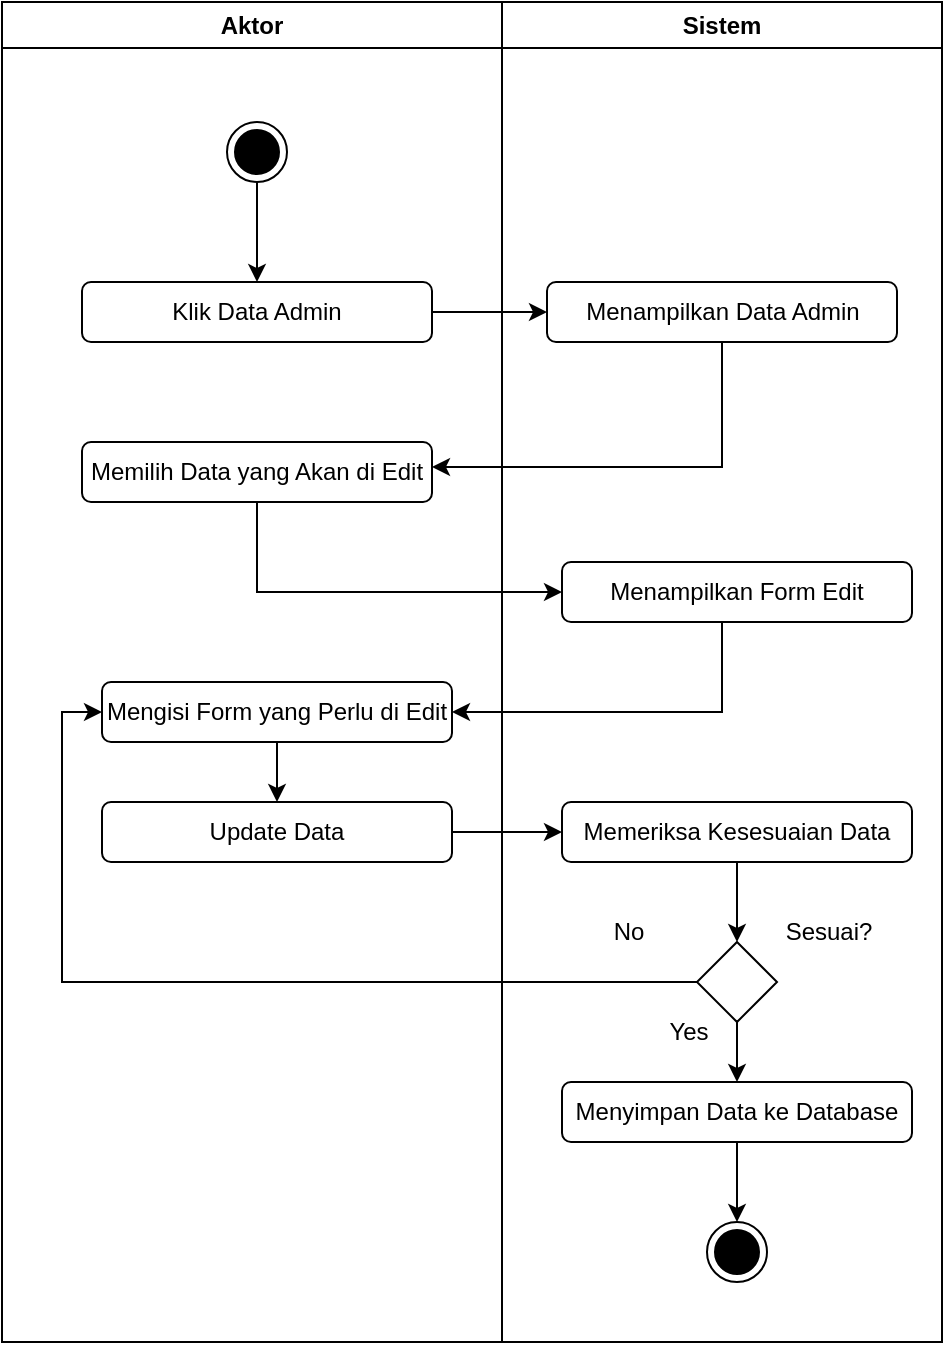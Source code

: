 <mxfile version="21.6.5" type="github">
  <diagram id="kgpKYQtTHZ0yAKxKKP6v" name="Page-1">
    <mxGraphModel dx="938" dy="878" grid="1" gridSize="10" guides="1" tooltips="1" connect="1" arrows="1" fold="1" page="1" pageScale="1" pageWidth="850" pageHeight="1100" math="0" shadow="0">
      <root>
        <mxCell id="0" />
        <mxCell id="1" parent="0" />
        <mxCell id="nYSw4wskP99W45TRYblY-26" value="Aktor" style="swimlane;whiteSpace=wrap;html=1;" vertex="1" parent="1">
          <mxGeometry x="180" y="80" width="250" height="670" as="geometry" />
        </mxCell>
        <mxCell id="nYSw4wskP99W45TRYblY-27" style="edgeStyle=orthogonalEdgeStyle;rounded=0;orthogonalLoop=1;jettySize=auto;html=1;entryX=0.5;entryY=0;entryDx=0;entryDy=0;" edge="1" parent="nYSw4wskP99W45TRYblY-26" source="nYSw4wskP99W45TRYblY-28" target="nYSw4wskP99W45TRYblY-29">
          <mxGeometry relative="1" as="geometry" />
        </mxCell>
        <mxCell id="nYSw4wskP99W45TRYblY-28" value="" style="ellipse;html=1;shape=endState;fillColor=#000000;strokeColor=#000000;" vertex="1" parent="nYSw4wskP99W45TRYblY-26">
          <mxGeometry x="112.5" y="60" width="30" height="30" as="geometry" />
        </mxCell>
        <mxCell id="nYSw4wskP99W45TRYblY-29" value="Klik Data Admin" style="rounded=1;whiteSpace=wrap;html=1;" vertex="1" parent="nYSw4wskP99W45TRYblY-26">
          <mxGeometry x="40" y="140" width="175" height="30" as="geometry" />
        </mxCell>
        <mxCell id="nYSw4wskP99W45TRYblY-33" value="Memilih Data yang Akan di Edit" style="rounded=1;whiteSpace=wrap;html=1;" vertex="1" parent="nYSw4wskP99W45TRYblY-26">
          <mxGeometry x="40" y="220" width="175" height="30" as="geometry" />
        </mxCell>
        <mxCell id="nYSw4wskP99W45TRYblY-34" value="Update Data" style="rounded=1;whiteSpace=wrap;html=1;" vertex="1" parent="nYSw4wskP99W45TRYblY-26">
          <mxGeometry x="50" y="400" width="175" height="30" as="geometry" />
        </mxCell>
        <mxCell id="nYSw4wskP99W45TRYblY-35" style="edgeStyle=orthogonalEdgeStyle;rounded=0;orthogonalLoop=1;jettySize=auto;html=1;entryX=1;entryY=0.75;entryDx=0;entryDy=0;" edge="1" parent="nYSw4wskP99W45TRYblY-26">
          <mxGeometry relative="1" as="geometry">
            <mxPoint x="360" y="160" as="sourcePoint" />
            <mxPoint x="215" y="232.5" as="targetPoint" />
            <Array as="points">
              <mxPoint x="360" y="233" />
            </Array>
          </mxGeometry>
        </mxCell>
        <mxCell id="nYSw4wskP99W45TRYblY-36" style="edgeStyle=orthogonalEdgeStyle;rounded=0;orthogonalLoop=1;jettySize=auto;html=1;entryX=0.5;entryY=0;entryDx=0;entryDy=0;" edge="1" parent="nYSw4wskP99W45TRYblY-26" source="nYSw4wskP99W45TRYblY-37" target="nYSw4wskP99W45TRYblY-34">
          <mxGeometry relative="1" as="geometry" />
        </mxCell>
        <mxCell id="nYSw4wskP99W45TRYblY-37" value="Mengisi Form yang Perlu di Edit" style="rounded=1;whiteSpace=wrap;html=1;" vertex="1" parent="nYSw4wskP99W45TRYblY-26">
          <mxGeometry x="50" y="340" width="175" height="30" as="geometry" />
        </mxCell>
        <mxCell id="nYSw4wskP99W45TRYblY-38" value="Sistem" style="swimlane;whiteSpace=wrap;html=1;" vertex="1" parent="1">
          <mxGeometry x="430" y="80" width="220" height="670" as="geometry" />
        </mxCell>
        <mxCell id="nYSw4wskP99W45TRYblY-39" value="Menampilkan Data Admin" style="rounded=1;whiteSpace=wrap;html=1;" vertex="1" parent="nYSw4wskP99W45TRYblY-38">
          <mxGeometry x="22.5" y="140" width="175" height="30" as="geometry" />
        </mxCell>
        <mxCell id="nYSw4wskP99W45TRYblY-41" value="Menampilkan Form Edit" style="rounded=1;whiteSpace=wrap;html=1;" vertex="1" parent="nYSw4wskP99W45TRYblY-38">
          <mxGeometry x="30" y="280" width="175" height="30" as="geometry" />
        </mxCell>
        <mxCell id="nYSw4wskP99W45TRYblY-42" style="edgeStyle=orthogonalEdgeStyle;rounded=0;orthogonalLoop=1;jettySize=auto;html=1;entryX=0.5;entryY=0;entryDx=0;entryDy=0;" edge="1" parent="nYSw4wskP99W45TRYblY-38" source="nYSw4wskP99W45TRYblY-43" target="nYSw4wskP99W45TRYblY-45">
          <mxGeometry relative="1" as="geometry" />
        </mxCell>
        <mxCell id="nYSw4wskP99W45TRYblY-43" value="Memeriksa Kesesuaian Data" style="rounded=1;whiteSpace=wrap;html=1;" vertex="1" parent="nYSw4wskP99W45TRYblY-38">
          <mxGeometry x="30" y="400" width="175" height="30" as="geometry" />
        </mxCell>
        <mxCell id="nYSw4wskP99W45TRYblY-44" style="edgeStyle=orthogonalEdgeStyle;rounded=0;orthogonalLoop=1;jettySize=auto;html=1;" edge="1" parent="nYSw4wskP99W45TRYblY-38" source="nYSw4wskP99W45TRYblY-45" target="nYSw4wskP99W45TRYblY-47">
          <mxGeometry relative="1" as="geometry" />
        </mxCell>
        <mxCell id="nYSw4wskP99W45TRYblY-45" value="" style="rhombus;whiteSpace=wrap;html=1;" vertex="1" parent="nYSw4wskP99W45TRYblY-38">
          <mxGeometry x="97.5" y="470" width="40" height="40" as="geometry" />
        </mxCell>
        <mxCell id="nYSw4wskP99W45TRYblY-46" style="edgeStyle=orthogonalEdgeStyle;rounded=0;orthogonalLoop=1;jettySize=auto;html=1;" edge="1" parent="nYSw4wskP99W45TRYblY-38" source="nYSw4wskP99W45TRYblY-47" target="nYSw4wskP99W45TRYblY-48">
          <mxGeometry relative="1" as="geometry" />
        </mxCell>
        <mxCell id="nYSw4wskP99W45TRYblY-47" value="Menyimpan Data ke Database" style="rounded=1;whiteSpace=wrap;html=1;" vertex="1" parent="nYSw4wskP99W45TRYblY-38">
          <mxGeometry x="30" y="540" width="175" height="30" as="geometry" />
        </mxCell>
        <mxCell id="nYSw4wskP99W45TRYblY-48" value="" style="ellipse;html=1;shape=endState;fillColor=#000000;strokeColor=#000000;" vertex="1" parent="nYSw4wskP99W45TRYblY-38">
          <mxGeometry x="102.5" y="610" width="30" height="30" as="geometry" />
        </mxCell>
        <mxCell id="nYSw4wskP99W45TRYblY-57" value="Yes" style="text;html=1;align=center;verticalAlign=middle;resizable=0;points=[];autosize=1;strokeColor=none;fillColor=none;" vertex="1" parent="nYSw4wskP99W45TRYblY-38">
          <mxGeometry x="72.5" y="500" width="40" height="30" as="geometry" />
        </mxCell>
        <mxCell id="nYSw4wskP99W45TRYblY-58" value="No" style="text;html=1;align=center;verticalAlign=middle;resizable=0;points=[];autosize=1;strokeColor=none;fillColor=none;" vertex="1" parent="nYSw4wskP99W45TRYblY-38">
          <mxGeometry x="42.5" y="450" width="40" height="30" as="geometry" />
        </mxCell>
        <mxCell id="nYSw4wskP99W45TRYblY-59" value="Sesuai?" style="text;html=1;align=center;verticalAlign=middle;resizable=0;points=[];autosize=1;strokeColor=none;fillColor=none;" vertex="1" parent="nYSw4wskP99W45TRYblY-38">
          <mxGeometry x="127.5" y="450" width="70" height="30" as="geometry" />
        </mxCell>
        <mxCell id="nYSw4wskP99W45TRYblY-49" style="edgeStyle=orthogonalEdgeStyle;rounded=0;orthogonalLoop=1;jettySize=auto;html=1;exitX=1;exitY=0.5;exitDx=0;exitDy=0;entryX=0;entryY=0.5;entryDx=0;entryDy=0;" edge="1" parent="1" source="nYSw4wskP99W45TRYblY-29" target="nYSw4wskP99W45TRYblY-39">
          <mxGeometry relative="1" as="geometry" />
        </mxCell>
        <mxCell id="nYSw4wskP99W45TRYblY-50" style="edgeStyle=orthogonalEdgeStyle;rounded=0;orthogonalLoop=1;jettySize=auto;html=1;" edge="1" parent="1" source="nYSw4wskP99W45TRYblY-30">
          <mxGeometry relative="1" as="geometry">
            <Array as="points">
              <mxPoint x="308" y="395" />
            </Array>
            <mxPoint x="456.5" y="395.059" as="targetPoint" />
          </mxGeometry>
        </mxCell>
        <mxCell id="nYSw4wskP99W45TRYblY-51" style="edgeStyle=orthogonalEdgeStyle;rounded=0;orthogonalLoop=1;jettySize=auto;html=1;" edge="1" parent="1" source="nYSw4wskP99W45TRYblY-40">
          <mxGeometry relative="1" as="geometry">
            <Array as="points">
              <mxPoint x="544" y="465" />
            </Array>
            <mxPoint x="392.5" y="465.059" as="targetPoint" />
          </mxGeometry>
        </mxCell>
        <mxCell id="nYSw4wskP99W45TRYblY-52" style="edgeStyle=orthogonalEdgeStyle;rounded=0;orthogonalLoop=1;jettySize=auto;html=1;exitX=0.5;exitY=1;exitDx=0;exitDy=0;entryX=0;entryY=0.5;entryDx=0;entryDy=0;" edge="1" parent="1" source="nYSw4wskP99W45TRYblY-33" target="nYSw4wskP99W45TRYblY-41">
          <mxGeometry relative="1" as="geometry" />
        </mxCell>
        <mxCell id="nYSw4wskP99W45TRYblY-55" style="edgeStyle=orthogonalEdgeStyle;rounded=0;orthogonalLoop=1;jettySize=auto;html=1;entryX=0;entryY=0.5;entryDx=0;entryDy=0;" edge="1" parent="1" source="nYSw4wskP99W45TRYblY-45" target="nYSw4wskP99W45TRYblY-37">
          <mxGeometry relative="1" as="geometry" />
        </mxCell>
        <mxCell id="nYSw4wskP99W45TRYblY-56" style="edgeStyle=orthogonalEdgeStyle;rounded=0;orthogonalLoop=1;jettySize=auto;html=1;entryX=0;entryY=0.5;entryDx=0;entryDy=0;" edge="1" parent="1" source="nYSw4wskP99W45TRYblY-34" target="nYSw4wskP99W45TRYblY-43">
          <mxGeometry relative="1" as="geometry" />
        </mxCell>
        <mxCell id="nYSw4wskP99W45TRYblY-60" style="edgeStyle=orthogonalEdgeStyle;rounded=0;orthogonalLoop=1;jettySize=auto;html=1;entryX=1;entryY=0.5;entryDx=0;entryDy=0;" edge="1" parent="1" source="nYSw4wskP99W45TRYblY-41" target="nYSw4wskP99W45TRYblY-37">
          <mxGeometry relative="1" as="geometry">
            <Array as="points">
              <mxPoint x="540" y="435" />
            </Array>
          </mxGeometry>
        </mxCell>
      </root>
    </mxGraphModel>
  </diagram>
</mxfile>
